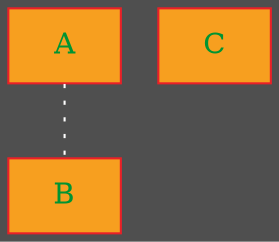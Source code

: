 strict graph {
  bgcolor="#4f4f4f"

  id0 [shape=box, style=filled, color="#ea2027", fontcolor="#009432", fillcolor="#f79f1f", label="A"]
  id1 [shape=box, style=filled, color="#ea2027", fontcolor="#009432", fillcolor="#f79f1f", label="B"]
  id2 [shape=box, style=filled, color="#ea2027", fontcolor="#009432", fillcolor="#f79f1f", label="C"]

  id0 -- id1 [color="#ffffff", fontcolor="#ffffff", style=dotted]
}
